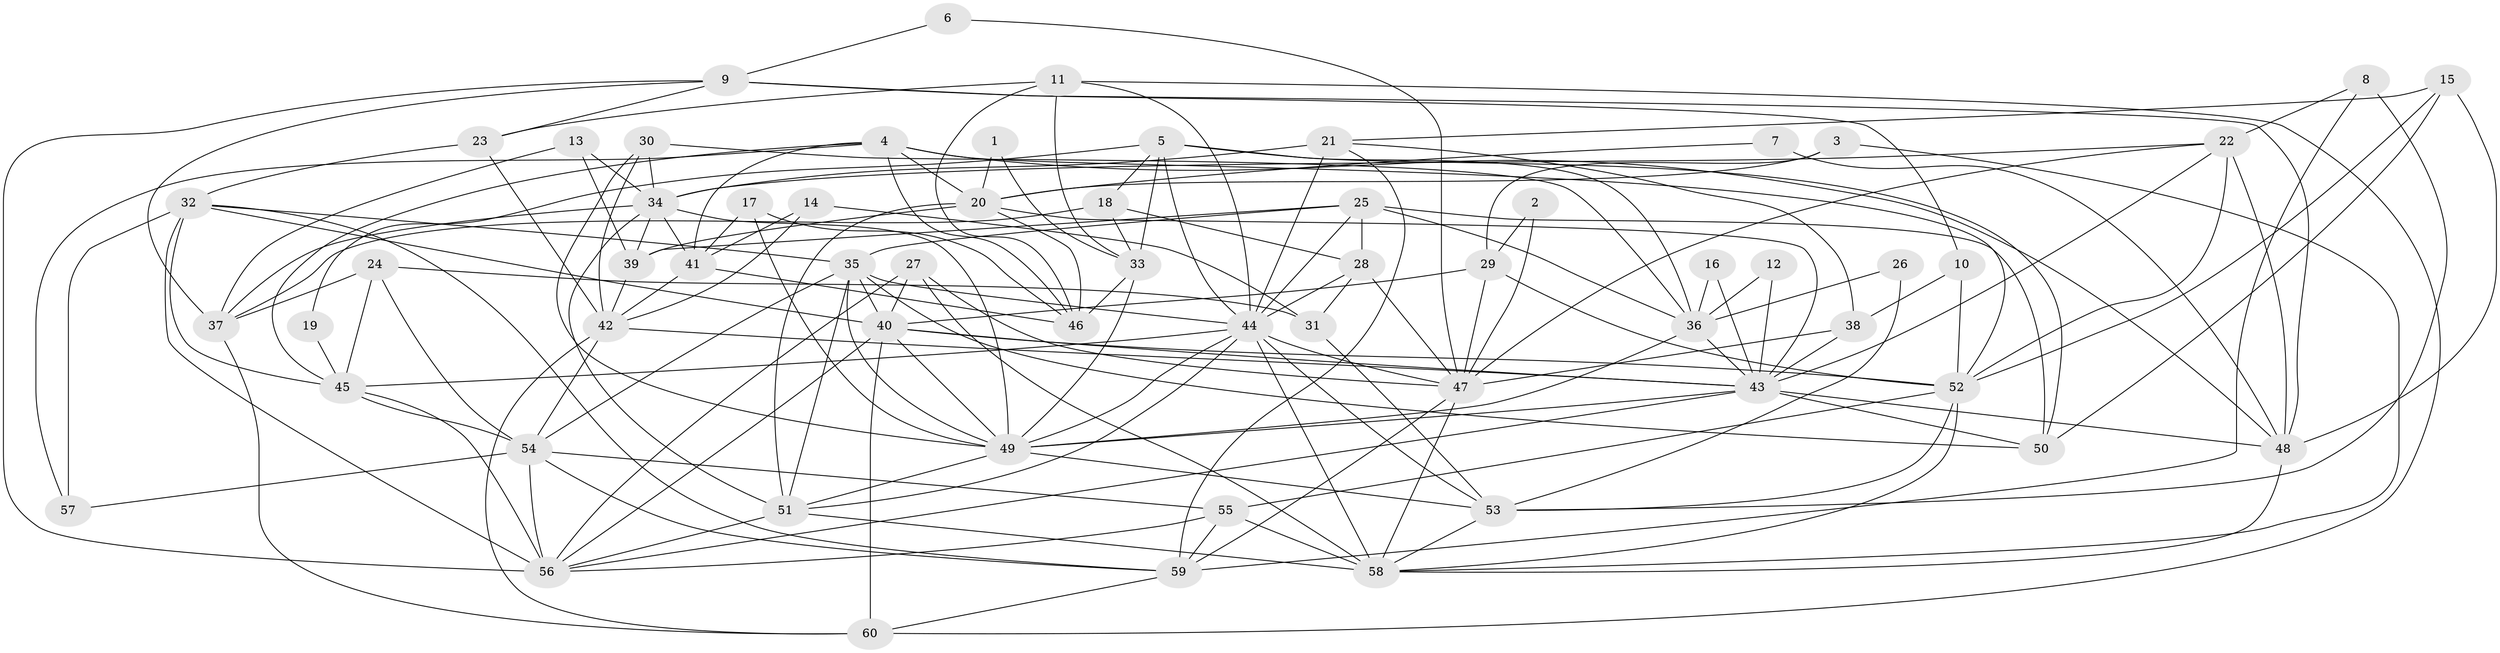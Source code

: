 // original degree distribution, {4: 0.2605042016806723, 3: 0.31092436974789917, 6: 0.06722689075630252, 2: 0.14285714285714285, 5: 0.11764705882352941, 8: 0.025210084033613446, 7: 0.06722689075630252, 9: 0.008403361344537815}
// Generated by graph-tools (version 1.1) at 2025/26/03/09/25 03:26:21]
// undirected, 60 vertices, 168 edges
graph export_dot {
graph [start="1"]
  node [color=gray90,style=filled];
  1;
  2;
  3;
  4;
  5;
  6;
  7;
  8;
  9;
  10;
  11;
  12;
  13;
  14;
  15;
  16;
  17;
  18;
  19;
  20;
  21;
  22;
  23;
  24;
  25;
  26;
  27;
  28;
  29;
  30;
  31;
  32;
  33;
  34;
  35;
  36;
  37;
  38;
  39;
  40;
  41;
  42;
  43;
  44;
  45;
  46;
  47;
  48;
  49;
  50;
  51;
  52;
  53;
  54;
  55;
  56;
  57;
  58;
  59;
  60;
  1 -- 20 [weight=1.0];
  1 -- 33 [weight=1.0];
  2 -- 29 [weight=1.0];
  2 -- 47 [weight=1.0];
  3 -- 20 [weight=1.0];
  3 -- 29 [weight=1.0];
  3 -- 58 [weight=1.0];
  4 -- 20 [weight=1.0];
  4 -- 41 [weight=1.0];
  4 -- 45 [weight=1.0];
  4 -- 46 [weight=1.0];
  4 -- 48 [weight=1.0];
  4 -- 52 [weight=1.0];
  4 -- 57 [weight=1.0];
  5 -- 18 [weight=1.0];
  5 -- 19 [weight=1.0];
  5 -- 33 [weight=1.0];
  5 -- 36 [weight=1.0];
  5 -- 44 [weight=1.0];
  5 -- 50 [weight=1.0];
  6 -- 9 [weight=1.0];
  6 -- 47 [weight=1.0];
  7 -- 20 [weight=1.0];
  7 -- 48 [weight=2.0];
  8 -- 22 [weight=1.0];
  8 -- 53 [weight=1.0];
  8 -- 59 [weight=1.0];
  9 -- 10 [weight=1.0];
  9 -- 23 [weight=1.0];
  9 -- 37 [weight=1.0];
  9 -- 48 [weight=1.0];
  9 -- 56 [weight=1.0];
  10 -- 38 [weight=1.0];
  10 -- 52 [weight=1.0];
  11 -- 23 [weight=1.0];
  11 -- 33 [weight=1.0];
  11 -- 44 [weight=1.0];
  11 -- 46 [weight=1.0];
  11 -- 60 [weight=1.0];
  12 -- 36 [weight=1.0];
  12 -- 43 [weight=1.0];
  13 -- 34 [weight=1.0];
  13 -- 37 [weight=1.0];
  13 -- 39 [weight=1.0];
  14 -- 31 [weight=1.0];
  14 -- 41 [weight=1.0];
  14 -- 42 [weight=1.0];
  15 -- 21 [weight=1.0];
  15 -- 48 [weight=1.0];
  15 -- 50 [weight=1.0];
  15 -- 52 [weight=1.0];
  16 -- 36 [weight=1.0];
  16 -- 43 [weight=1.0];
  17 -- 41 [weight=1.0];
  17 -- 46 [weight=1.0];
  17 -- 49 [weight=1.0];
  18 -- 28 [weight=1.0];
  18 -- 33 [weight=1.0];
  18 -- 37 [weight=1.0];
  19 -- 45 [weight=1.0];
  20 -- 39 [weight=1.0];
  20 -- 43 [weight=1.0];
  20 -- 46 [weight=1.0];
  20 -- 51 [weight=1.0];
  21 -- 34 [weight=1.0];
  21 -- 38 [weight=1.0];
  21 -- 44 [weight=2.0];
  21 -- 59 [weight=1.0];
  22 -- 34 [weight=1.0];
  22 -- 43 [weight=1.0];
  22 -- 47 [weight=1.0];
  22 -- 48 [weight=1.0];
  22 -- 52 [weight=1.0];
  23 -- 32 [weight=1.0];
  23 -- 42 [weight=1.0];
  24 -- 31 [weight=1.0];
  24 -- 37 [weight=1.0];
  24 -- 45 [weight=1.0];
  24 -- 54 [weight=1.0];
  25 -- 28 [weight=1.0];
  25 -- 35 [weight=1.0];
  25 -- 36 [weight=1.0];
  25 -- 39 [weight=1.0];
  25 -- 44 [weight=1.0];
  25 -- 50 [weight=2.0];
  26 -- 36 [weight=1.0];
  26 -- 53 [weight=1.0];
  27 -- 40 [weight=1.0];
  27 -- 47 [weight=1.0];
  27 -- 56 [weight=1.0];
  27 -- 58 [weight=1.0];
  28 -- 31 [weight=1.0];
  28 -- 44 [weight=1.0];
  28 -- 47 [weight=1.0];
  29 -- 40 [weight=1.0];
  29 -- 47 [weight=2.0];
  29 -- 52 [weight=2.0];
  30 -- 34 [weight=1.0];
  30 -- 36 [weight=1.0];
  30 -- 42 [weight=1.0];
  30 -- 49 [weight=1.0];
  31 -- 53 [weight=1.0];
  32 -- 35 [weight=1.0];
  32 -- 40 [weight=1.0];
  32 -- 45 [weight=1.0];
  32 -- 56 [weight=1.0];
  32 -- 57 [weight=1.0];
  32 -- 59 [weight=1.0];
  33 -- 46 [weight=1.0];
  33 -- 49 [weight=1.0];
  34 -- 37 [weight=1.0];
  34 -- 39 [weight=1.0];
  34 -- 41 [weight=2.0];
  34 -- 49 [weight=1.0];
  34 -- 51 [weight=1.0];
  35 -- 40 [weight=1.0];
  35 -- 44 [weight=1.0];
  35 -- 49 [weight=1.0];
  35 -- 50 [weight=1.0];
  35 -- 51 [weight=1.0];
  35 -- 54 [weight=1.0];
  36 -- 43 [weight=1.0];
  36 -- 49 [weight=1.0];
  37 -- 60 [weight=1.0];
  38 -- 43 [weight=1.0];
  38 -- 47 [weight=1.0];
  39 -- 42 [weight=1.0];
  40 -- 43 [weight=1.0];
  40 -- 49 [weight=1.0];
  40 -- 52 [weight=1.0];
  40 -- 56 [weight=1.0];
  40 -- 60 [weight=1.0];
  41 -- 42 [weight=1.0];
  41 -- 46 [weight=1.0];
  42 -- 43 [weight=1.0];
  42 -- 54 [weight=1.0];
  42 -- 60 [weight=1.0];
  43 -- 48 [weight=1.0];
  43 -- 49 [weight=1.0];
  43 -- 50 [weight=1.0];
  43 -- 56 [weight=1.0];
  44 -- 45 [weight=1.0];
  44 -- 47 [weight=1.0];
  44 -- 49 [weight=1.0];
  44 -- 51 [weight=1.0];
  44 -- 53 [weight=1.0];
  44 -- 58 [weight=1.0];
  45 -- 54 [weight=1.0];
  45 -- 56 [weight=1.0];
  47 -- 58 [weight=1.0];
  47 -- 59 [weight=1.0];
  48 -- 58 [weight=1.0];
  49 -- 51 [weight=1.0];
  49 -- 53 [weight=2.0];
  51 -- 56 [weight=1.0];
  51 -- 58 [weight=2.0];
  52 -- 53 [weight=1.0];
  52 -- 55 [weight=1.0];
  52 -- 58 [weight=1.0];
  53 -- 58 [weight=1.0];
  54 -- 55 [weight=1.0];
  54 -- 56 [weight=2.0];
  54 -- 57 [weight=1.0];
  54 -- 59 [weight=1.0];
  55 -- 56 [weight=1.0];
  55 -- 58 [weight=1.0];
  55 -- 59 [weight=1.0];
  59 -- 60 [weight=1.0];
}
